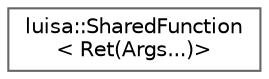digraph "类继承关系图"
{
 // LATEX_PDF_SIZE
  bgcolor="transparent";
  edge [fontname=Helvetica,fontsize=10,labelfontname=Helvetica,labelfontsize=10];
  node [fontname=Helvetica,fontsize=10,shape=box,height=0.2,width=0.4];
  rankdir="LR";
  Node0 [id="Node000000",label="luisa::SharedFunction\l\< Ret(Args...)\>",height=0.2,width=0.4,color="grey40", fillcolor="white", style="filled",URL="$classluisa_1_1_shared_function_3_01_ret_07_args_8_8_8_08_4.html",tooltip=" "];
}
